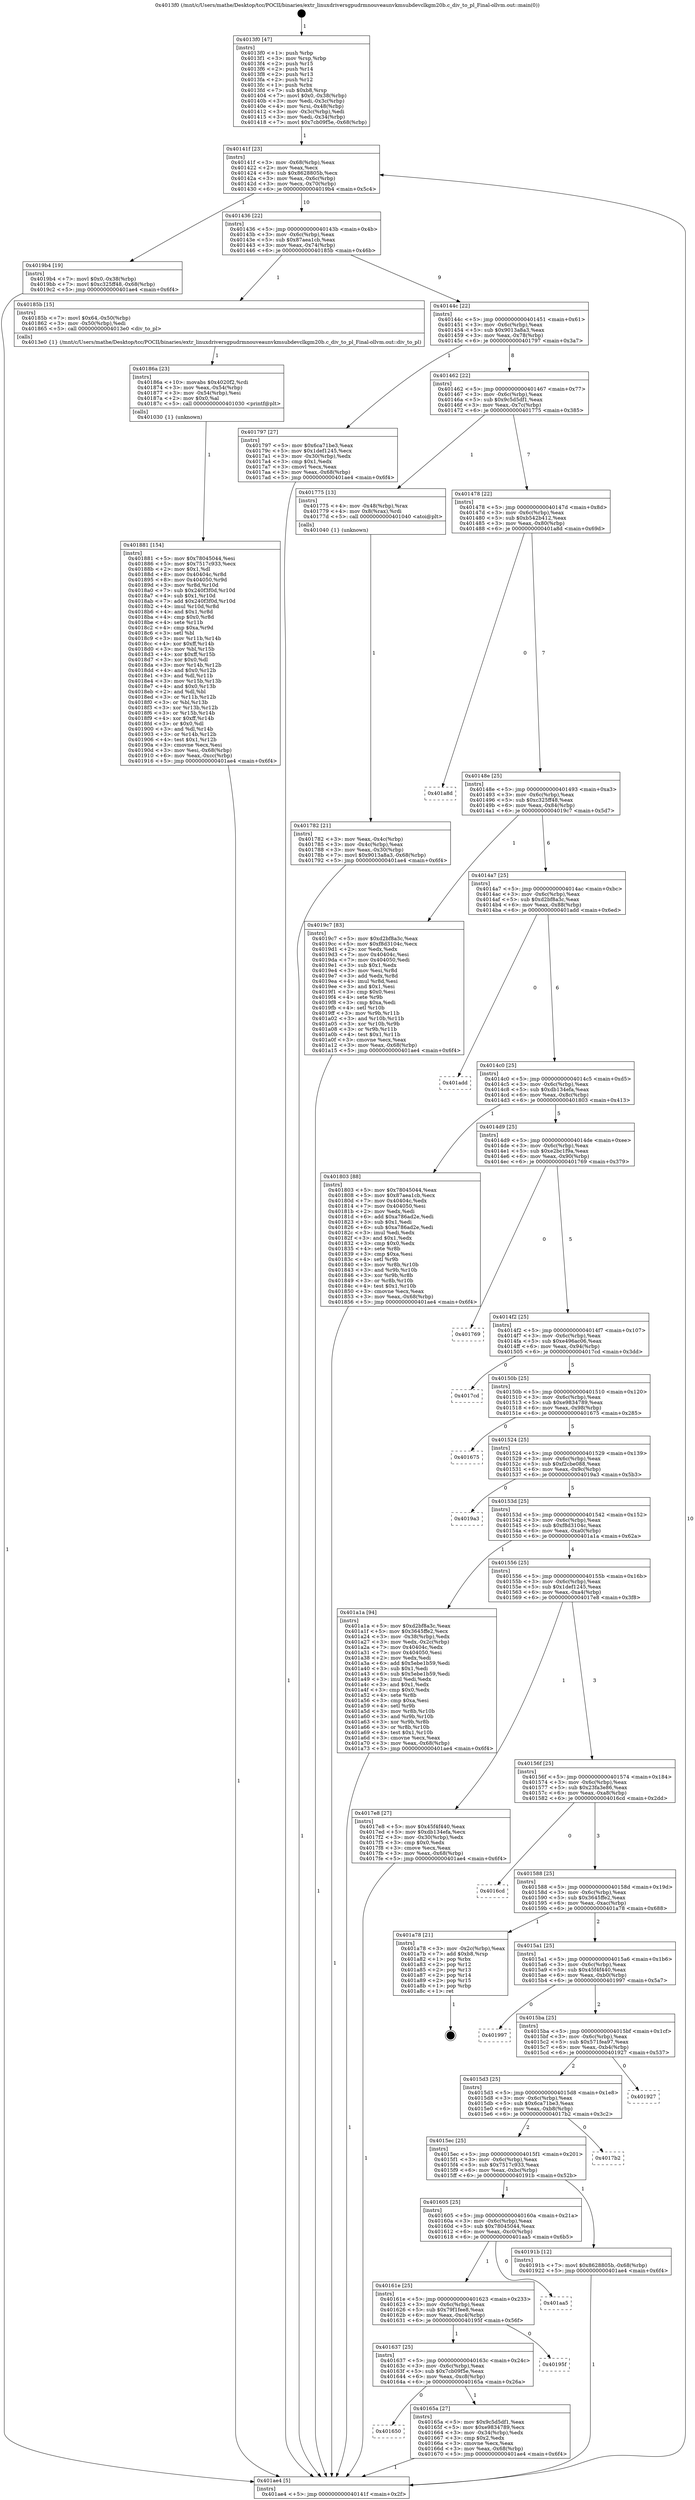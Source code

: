 digraph "0x4013f0" {
  label = "0x4013f0 (/mnt/c/Users/mathe/Desktop/tcc/POCII/binaries/extr_linuxdriversgpudrmnouveaunvkmsubdevclkgm20b.c_div_to_pl_Final-ollvm.out::main(0))"
  labelloc = "t"
  node[shape=record]

  Entry [label="",width=0.3,height=0.3,shape=circle,fillcolor=black,style=filled]
  "0x40141f" [label="{
     0x40141f [23]\l
     | [instrs]\l
     &nbsp;&nbsp;0x40141f \<+3\>: mov -0x68(%rbp),%eax\l
     &nbsp;&nbsp;0x401422 \<+2\>: mov %eax,%ecx\l
     &nbsp;&nbsp;0x401424 \<+6\>: sub $0x8628805b,%ecx\l
     &nbsp;&nbsp;0x40142a \<+3\>: mov %eax,-0x6c(%rbp)\l
     &nbsp;&nbsp;0x40142d \<+3\>: mov %ecx,-0x70(%rbp)\l
     &nbsp;&nbsp;0x401430 \<+6\>: je 00000000004019b4 \<main+0x5c4\>\l
  }"]
  "0x4019b4" [label="{
     0x4019b4 [19]\l
     | [instrs]\l
     &nbsp;&nbsp;0x4019b4 \<+7\>: movl $0x0,-0x38(%rbp)\l
     &nbsp;&nbsp;0x4019bb \<+7\>: movl $0xc325ff48,-0x68(%rbp)\l
     &nbsp;&nbsp;0x4019c2 \<+5\>: jmp 0000000000401ae4 \<main+0x6f4\>\l
  }"]
  "0x401436" [label="{
     0x401436 [22]\l
     | [instrs]\l
     &nbsp;&nbsp;0x401436 \<+5\>: jmp 000000000040143b \<main+0x4b\>\l
     &nbsp;&nbsp;0x40143b \<+3\>: mov -0x6c(%rbp),%eax\l
     &nbsp;&nbsp;0x40143e \<+5\>: sub $0x87aea1cb,%eax\l
     &nbsp;&nbsp;0x401443 \<+3\>: mov %eax,-0x74(%rbp)\l
     &nbsp;&nbsp;0x401446 \<+6\>: je 000000000040185b \<main+0x46b\>\l
  }"]
  Exit [label="",width=0.3,height=0.3,shape=circle,fillcolor=black,style=filled,peripheries=2]
  "0x40185b" [label="{
     0x40185b [15]\l
     | [instrs]\l
     &nbsp;&nbsp;0x40185b \<+7\>: movl $0x64,-0x50(%rbp)\l
     &nbsp;&nbsp;0x401862 \<+3\>: mov -0x50(%rbp),%edi\l
     &nbsp;&nbsp;0x401865 \<+5\>: call 00000000004013e0 \<div_to_pl\>\l
     | [calls]\l
     &nbsp;&nbsp;0x4013e0 \{1\} (/mnt/c/Users/mathe/Desktop/tcc/POCII/binaries/extr_linuxdriversgpudrmnouveaunvkmsubdevclkgm20b.c_div_to_pl_Final-ollvm.out::div_to_pl)\l
  }"]
  "0x40144c" [label="{
     0x40144c [22]\l
     | [instrs]\l
     &nbsp;&nbsp;0x40144c \<+5\>: jmp 0000000000401451 \<main+0x61\>\l
     &nbsp;&nbsp;0x401451 \<+3\>: mov -0x6c(%rbp),%eax\l
     &nbsp;&nbsp;0x401454 \<+5\>: sub $0x9013a8a3,%eax\l
     &nbsp;&nbsp;0x401459 \<+3\>: mov %eax,-0x78(%rbp)\l
     &nbsp;&nbsp;0x40145c \<+6\>: je 0000000000401797 \<main+0x3a7\>\l
  }"]
  "0x401881" [label="{
     0x401881 [154]\l
     | [instrs]\l
     &nbsp;&nbsp;0x401881 \<+5\>: mov $0x78045044,%esi\l
     &nbsp;&nbsp;0x401886 \<+5\>: mov $0x7517c933,%ecx\l
     &nbsp;&nbsp;0x40188b \<+2\>: mov $0x1,%dl\l
     &nbsp;&nbsp;0x40188d \<+8\>: mov 0x40404c,%r8d\l
     &nbsp;&nbsp;0x401895 \<+8\>: mov 0x404050,%r9d\l
     &nbsp;&nbsp;0x40189d \<+3\>: mov %r8d,%r10d\l
     &nbsp;&nbsp;0x4018a0 \<+7\>: sub $0x240f3f0d,%r10d\l
     &nbsp;&nbsp;0x4018a7 \<+4\>: sub $0x1,%r10d\l
     &nbsp;&nbsp;0x4018ab \<+7\>: add $0x240f3f0d,%r10d\l
     &nbsp;&nbsp;0x4018b2 \<+4\>: imul %r10d,%r8d\l
     &nbsp;&nbsp;0x4018b6 \<+4\>: and $0x1,%r8d\l
     &nbsp;&nbsp;0x4018ba \<+4\>: cmp $0x0,%r8d\l
     &nbsp;&nbsp;0x4018be \<+4\>: sete %r11b\l
     &nbsp;&nbsp;0x4018c2 \<+4\>: cmp $0xa,%r9d\l
     &nbsp;&nbsp;0x4018c6 \<+3\>: setl %bl\l
     &nbsp;&nbsp;0x4018c9 \<+3\>: mov %r11b,%r14b\l
     &nbsp;&nbsp;0x4018cc \<+4\>: xor $0xff,%r14b\l
     &nbsp;&nbsp;0x4018d0 \<+3\>: mov %bl,%r15b\l
     &nbsp;&nbsp;0x4018d3 \<+4\>: xor $0xff,%r15b\l
     &nbsp;&nbsp;0x4018d7 \<+3\>: xor $0x0,%dl\l
     &nbsp;&nbsp;0x4018da \<+3\>: mov %r14b,%r12b\l
     &nbsp;&nbsp;0x4018dd \<+4\>: and $0x0,%r12b\l
     &nbsp;&nbsp;0x4018e1 \<+3\>: and %dl,%r11b\l
     &nbsp;&nbsp;0x4018e4 \<+3\>: mov %r15b,%r13b\l
     &nbsp;&nbsp;0x4018e7 \<+4\>: and $0x0,%r13b\l
     &nbsp;&nbsp;0x4018eb \<+2\>: and %dl,%bl\l
     &nbsp;&nbsp;0x4018ed \<+3\>: or %r11b,%r12b\l
     &nbsp;&nbsp;0x4018f0 \<+3\>: or %bl,%r13b\l
     &nbsp;&nbsp;0x4018f3 \<+3\>: xor %r13b,%r12b\l
     &nbsp;&nbsp;0x4018f6 \<+3\>: or %r15b,%r14b\l
     &nbsp;&nbsp;0x4018f9 \<+4\>: xor $0xff,%r14b\l
     &nbsp;&nbsp;0x4018fd \<+3\>: or $0x0,%dl\l
     &nbsp;&nbsp;0x401900 \<+3\>: and %dl,%r14b\l
     &nbsp;&nbsp;0x401903 \<+3\>: or %r14b,%r12b\l
     &nbsp;&nbsp;0x401906 \<+4\>: test $0x1,%r12b\l
     &nbsp;&nbsp;0x40190a \<+3\>: cmovne %ecx,%esi\l
     &nbsp;&nbsp;0x40190d \<+3\>: mov %esi,-0x68(%rbp)\l
     &nbsp;&nbsp;0x401910 \<+6\>: mov %eax,-0xcc(%rbp)\l
     &nbsp;&nbsp;0x401916 \<+5\>: jmp 0000000000401ae4 \<main+0x6f4\>\l
  }"]
  "0x401797" [label="{
     0x401797 [27]\l
     | [instrs]\l
     &nbsp;&nbsp;0x401797 \<+5\>: mov $0x6ca71be3,%eax\l
     &nbsp;&nbsp;0x40179c \<+5\>: mov $0x1def1245,%ecx\l
     &nbsp;&nbsp;0x4017a1 \<+3\>: mov -0x30(%rbp),%edx\l
     &nbsp;&nbsp;0x4017a4 \<+3\>: cmp $0x1,%edx\l
     &nbsp;&nbsp;0x4017a7 \<+3\>: cmovl %ecx,%eax\l
     &nbsp;&nbsp;0x4017aa \<+3\>: mov %eax,-0x68(%rbp)\l
     &nbsp;&nbsp;0x4017ad \<+5\>: jmp 0000000000401ae4 \<main+0x6f4\>\l
  }"]
  "0x401462" [label="{
     0x401462 [22]\l
     | [instrs]\l
     &nbsp;&nbsp;0x401462 \<+5\>: jmp 0000000000401467 \<main+0x77\>\l
     &nbsp;&nbsp;0x401467 \<+3\>: mov -0x6c(%rbp),%eax\l
     &nbsp;&nbsp;0x40146a \<+5\>: sub $0x9c5d5df1,%eax\l
     &nbsp;&nbsp;0x40146f \<+3\>: mov %eax,-0x7c(%rbp)\l
     &nbsp;&nbsp;0x401472 \<+6\>: je 0000000000401775 \<main+0x385\>\l
  }"]
  "0x40186a" [label="{
     0x40186a [23]\l
     | [instrs]\l
     &nbsp;&nbsp;0x40186a \<+10\>: movabs $0x4020f2,%rdi\l
     &nbsp;&nbsp;0x401874 \<+3\>: mov %eax,-0x54(%rbp)\l
     &nbsp;&nbsp;0x401877 \<+3\>: mov -0x54(%rbp),%esi\l
     &nbsp;&nbsp;0x40187a \<+2\>: mov $0x0,%al\l
     &nbsp;&nbsp;0x40187c \<+5\>: call 0000000000401030 \<printf@plt\>\l
     | [calls]\l
     &nbsp;&nbsp;0x401030 \{1\} (unknown)\l
  }"]
  "0x401775" [label="{
     0x401775 [13]\l
     | [instrs]\l
     &nbsp;&nbsp;0x401775 \<+4\>: mov -0x48(%rbp),%rax\l
     &nbsp;&nbsp;0x401779 \<+4\>: mov 0x8(%rax),%rdi\l
     &nbsp;&nbsp;0x40177d \<+5\>: call 0000000000401040 \<atoi@plt\>\l
     | [calls]\l
     &nbsp;&nbsp;0x401040 \{1\} (unknown)\l
  }"]
  "0x401478" [label="{
     0x401478 [22]\l
     | [instrs]\l
     &nbsp;&nbsp;0x401478 \<+5\>: jmp 000000000040147d \<main+0x8d\>\l
     &nbsp;&nbsp;0x40147d \<+3\>: mov -0x6c(%rbp),%eax\l
     &nbsp;&nbsp;0x401480 \<+5\>: sub $0xb542b412,%eax\l
     &nbsp;&nbsp;0x401485 \<+3\>: mov %eax,-0x80(%rbp)\l
     &nbsp;&nbsp;0x401488 \<+6\>: je 0000000000401a8d \<main+0x69d\>\l
  }"]
  "0x401782" [label="{
     0x401782 [21]\l
     | [instrs]\l
     &nbsp;&nbsp;0x401782 \<+3\>: mov %eax,-0x4c(%rbp)\l
     &nbsp;&nbsp;0x401785 \<+3\>: mov -0x4c(%rbp),%eax\l
     &nbsp;&nbsp;0x401788 \<+3\>: mov %eax,-0x30(%rbp)\l
     &nbsp;&nbsp;0x40178b \<+7\>: movl $0x9013a8a3,-0x68(%rbp)\l
     &nbsp;&nbsp;0x401792 \<+5\>: jmp 0000000000401ae4 \<main+0x6f4\>\l
  }"]
  "0x401a8d" [label="{
     0x401a8d\l
  }", style=dashed]
  "0x40148e" [label="{
     0x40148e [25]\l
     | [instrs]\l
     &nbsp;&nbsp;0x40148e \<+5\>: jmp 0000000000401493 \<main+0xa3\>\l
     &nbsp;&nbsp;0x401493 \<+3\>: mov -0x6c(%rbp),%eax\l
     &nbsp;&nbsp;0x401496 \<+5\>: sub $0xc325ff48,%eax\l
     &nbsp;&nbsp;0x40149b \<+6\>: mov %eax,-0x84(%rbp)\l
     &nbsp;&nbsp;0x4014a1 \<+6\>: je 00000000004019c7 \<main+0x5d7\>\l
  }"]
  "0x4013f0" [label="{
     0x4013f0 [47]\l
     | [instrs]\l
     &nbsp;&nbsp;0x4013f0 \<+1\>: push %rbp\l
     &nbsp;&nbsp;0x4013f1 \<+3\>: mov %rsp,%rbp\l
     &nbsp;&nbsp;0x4013f4 \<+2\>: push %r15\l
     &nbsp;&nbsp;0x4013f6 \<+2\>: push %r14\l
     &nbsp;&nbsp;0x4013f8 \<+2\>: push %r13\l
     &nbsp;&nbsp;0x4013fa \<+2\>: push %r12\l
     &nbsp;&nbsp;0x4013fc \<+1\>: push %rbx\l
     &nbsp;&nbsp;0x4013fd \<+7\>: sub $0xb8,%rsp\l
     &nbsp;&nbsp;0x401404 \<+7\>: movl $0x0,-0x38(%rbp)\l
     &nbsp;&nbsp;0x40140b \<+3\>: mov %edi,-0x3c(%rbp)\l
     &nbsp;&nbsp;0x40140e \<+4\>: mov %rsi,-0x48(%rbp)\l
     &nbsp;&nbsp;0x401412 \<+3\>: mov -0x3c(%rbp),%edi\l
     &nbsp;&nbsp;0x401415 \<+3\>: mov %edi,-0x34(%rbp)\l
     &nbsp;&nbsp;0x401418 \<+7\>: movl $0x7cb09f5e,-0x68(%rbp)\l
  }"]
  "0x4019c7" [label="{
     0x4019c7 [83]\l
     | [instrs]\l
     &nbsp;&nbsp;0x4019c7 \<+5\>: mov $0xd2bf8a3c,%eax\l
     &nbsp;&nbsp;0x4019cc \<+5\>: mov $0xf8d3104c,%ecx\l
     &nbsp;&nbsp;0x4019d1 \<+2\>: xor %edx,%edx\l
     &nbsp;&nbsp;0x4019d3 \<+7\>: mov 0x40404c,%esi\l
     &nbsp;&nbsp;0x4019da \<+7\>: mov 0x404050,%edi\l
     &nbsp;&nbsp;0x4019e1 \<+3\>: sub $0x1,%edx\l
     &nbsp;&nbsp;0x4019e4 \<+3\>: mov %esi,%r8d\l
     &nbsp;&nbsp;0x4019e7 \<+3\>: add %edx,%r8d\l
     &nbsp;&nbsp;0x4019ea \<+4\>: imul %r8d,%esi\l
     &nbsp;&nbsp;0x4019ee \<+3\>: and $0x1,%esi\l
     &nbsp;&nbsp;0x4019f1 \<+3\>: cmp $0x0,%esi\l
     &nbsp;&nbsp;0x4019f4 \<+4\>: sete %r9b\l
     &nbsp;&nbsp;0x4019f8 \<+3\>: cmp $0xa,%edi\l
     &nbsp;&nbsp;0x4019fb \<+4\>: setl %r10b\l
     &nbsp;&nbsp;0x4019ff \<+3\>: mov %r9b,%r11b\l
     &nbsp;&nbsp;0x401a02 \<+3\>: and %r10b,%r11b\l
     &nbsp;&nbsp;0x401a05 \<+3\>: xor %r10b,%r9b\l
     &nbsp;&nbsp;0x401a08 \<+3\>: or %r9b,%r11b\l
     &nbsp;&nbsp;0x401a0b \<+4\>: test $0x1,%r11b\l
     &nbsp;&nbsp;0x401a0f \<+3\>: cmovne %ecx,%eax\l
     &nbsp;&nbsp;0x401a12 \<+3\>: mov %eax,-0x68(%rbp)\l
     &nbsp;&nbsp;0x401a15 \<+5\>: jmp 0000000000401ae4 \<main+0x6f4\>\l
  }"]
  "0x4014a7" [label="{
     0x4014a7 [25]\l
     | [instrs]\l
     &nbsp;&nbsp;0x4014a7 \<+5\>: jmp 00000000004014ac \<main+0xbc\>\l
     &nbsp;&nbsp;0x4014ac \<+3\>: mov -0x6c(%rbp),%eax\l
     &nbsp;&nbsp;0x4014af \<+5\>: sub $0xd2bf8a3c,%eax\l
     &nbsp;&nbsp;0x4014b4 \<+6\>: mov %eax,-0x88(%rbp)\l
     &nbsp;&nbsp;0x4014ba \<+6\>: je 0000000000401add \<main+0x6ed\>\l
  }"]
  "0x401ae4" [label="{
     0x401ae4 [5]\l
     | [instrs]\l
     &nbsp;&nbsp;0x401ae4 \<+5\>: jmp 000000000040141f \<main+0x2f\>\l
  }"]
  "0x401add" [label="{
     0x401add\l
  }", style=dashed]
  "0x4014c0" [label="{
     0x4014c0 [25]\l
     | [instrs]\l
     &nbsp;&nbsp;0x4014c0 \<+5\>: jmp 00000000004014c5 \<main+0xd5\>\l
     &nbsp;&nbsp;0x4014c5 \<+3\>: mov -0x6c(%rbp),%eax\l
     &nbsp;&nbsp;0x4014c8 \<+5\>: sub $0xdb134efa,%eax\l
     &nbsp;&nbsp;0x4014cd \<+6\>: mov %eax,-0x8c(%rbp)\l
     &nbsp;&nbsp;0x4014d3 \<+6\>: je 0000000000401803 \<main+0x413\>\l
  }"]
  "0x401650" [label="{
     0x401650\l
  }", style=dashed]
  "0x401803" [label="{
     0x401803 [88]\l
     | [instrs]\l
     &nbsp;&nbsp;0x401803 \<+5\>: mov $0x78045044,%eax\l
     &nbsp;&nbsp;0x401808 \<+5\>: mov $0x87aea1cb,%ecx\l
     &nbsp;&nbsp;0x40180d \<+7\>: mov 0x40404c,%edx\l
     &nbsp;&nbsp;0x401814 \<+7\>: mov 0x404050,%esi\l
     &nbsp;&nbsp;0x40181b \<+2\>: mov %edx,%edi\l
     &nbsp;&nbsp;0x40181d \<+6\>: add $0xa786ad2e,%edi\l
     &nbsp;&nbsp;0x401823 \<+3\>: sub $0x1,%edi\l
     &nbsp;&nbsp;0x401826 \<+6\>: sub $0xa786ad2e,%edi\l
     &nbsp;&nbsp;0x40182c \<+3\>: imul %edi,%edx\l
     &nbsp;&nbsp;0x40182f \<+3\>: and $0x1,%edx\l
     &nbsp;&nbsp;0x401832 \<+3\>: cmp $0x0,%edx\l
     &nbsp;&nbsp;0x401835 \<+4\>: sete %r8b\l
     &nbsp;&nbsp;0x401839 \<+3\>: cmp $0xa,%esi\l
     &nbsp;&nbsp;0x40183c \<+4\>: setl %r9b\l
     &nbsp;&nbsp;0x401840 \<+3\>: mov %r8b,%r10b\l
     &nbsp;&nbsp;0x401843 \<+3\>: and %r9b,%r10b\l
     &nbsp;&nbsp;0x401846 \<+3\>: xor %r9b,%r8b\l
     &nbsp;&nbsp;0x401849 \<+3\>: or %r8b,%r10b\l
     &nbsp;&nbsp;0x40184c \<+4\>: test $0x1,%r10b\l
     &nbsp;&nbsp;0x401850 \<+3\>: cmovne %ecx,%eax\l
     &nbsp;&nbsp;0x401853 \<+3\>: mov %eax,-0x68(%rbp)\l
     &nbsp;&nbsp;0x401856 \<+5\>: jmp 0000000000401ae4 \<main+0x6f4\>\l
  }"]
  "0x4014d9" [label="{
     0x4014d9 [25]\l
     | [instrs]\l
     &nbsp;&nbsp;0x4014d9 \<+5\>: jmp 00000000004014de \<main+0xee\>\l
     &nbsp;&nbsp;0x4014de \<+3\>: mov -0x6c(%rbp),%eax\l
     &nbsp;&nbsp;0x4014e1 \<+5\>: sub $0xe2bc1f9a,%eax\l
     &nbsp;&nbsp;0x4014e6 \<+6\>: mov %eax,-0x90(%rbp)\l
     &nbsp;&nbsp;0x4014ec \<+6\>: je 0000000000401769 \<main+0x379\>\l
  }"]
  "0x40165a" [label="{
     0x40165a [27]\l
     | [instrs]\l
     &nbsp;&nbsp;0x40165a \<+5\>: mov $0x9c5d5df1,%eax\l
     &nbsp;&nbsp;0x40165f \<+5\>: mov $0xe9834789,%ecx\l
     &nbsp;&nbsp;0x401664 \<+3\>: mov -0x34(%rbp),%edx\l
     &nbsp;&nbsp;0x401667 \<+3\>: cmp $0x2,%edx\l
     &nbsp;&nbsp;0x40166a \<+3\>: cmovne %ecx,%eax\l
     &nbsp;&nbsp;0x40166d \<+3\>: mov %eax,-0x68(%rbp)\l
     &nbsp;&nbsp;0x401670 \<+5\>: jmp 0000000000401ae4 \<main+0x6f4\>\l
  }"]
  "0x401769" [label="{
     0x401769\l
  }", style=dashed]
  "0x4014f2" [label="{
     0x4014f2 [25]\l
     | [instrs]\l
     &nbsp;&nbsp;0x4014f2 \<+5\>: jmp 00000000004014f7 \<main+0x107\>\l
     &nbsp;&nbsp;0x4014f7 \<+3\>: mov -0x6c(%rbp),%eax\l
     &nbsp;&nbsp;0x4014fa \<+5\>: sub $0xe496ac06,%eax\l
     &nbsp;&nbsp;0x4014ff \<+6\>: mov %eax,-0x94(%rbp)\l
     &nbsp;&nbsp;0x401505 \<+6\>: je 00000000004017cd \<main+0x3dd\>\l
  }"]
  "0x401637" [label="{
     0x401637 [25]\l
     | [instrs]\l
     &nbsp;&nbsp;0x401637 \<+5\>: jmp 000000000040163c \<main+0x24c\>\l
     &nbsp;&nbsp;0x40163c \<+3\>: mov -0x6c(%rbp),%eax\l
     &nbsp;&nbsp;0x40163f \<+5\>: sub $0x7cb09f5e,%eax\l
     &nbsp;&nbsp;0x401644 \<+6\>: mov %eax,-0xc8(%rbp)\l
     &nbsp;&nbsp;0x40164a \<+6\>: je 000000000040165a \<main+0x26a\>\l
  }"]
  "0x4017cd" [label="{
     0x4017cd\l
  }", style=dashed]
  "0x40150b" [label="{
     0x40150b [25]\l
     | [instrs]\l
     &nbsp;&nbsp;0x40150b \<+5\>: jmp 0000000000401510 \<main+0x120\>\l
     &nbsp;&nbsp;0x401510 \<+3\>: mov -0x6c(%rbp),%eax\l
     &nbsp;&nbsp;0x401513 \<+5\>: sub $0xe9834789,%eax\l
     &nbsp;&nbsp;0x401518 \<+6\>: mov %eax,-0x98(%rbp)\l
     &nbsp;&nbsp;0x40151e \<+6\>: je 0000000000401675 \<main+0x285\>\l
  }"]
  "0x40195f" [label="{
     0x40195f\l
  }", style=dashed]
  "0x401675" [label="{
     0x401675\l
  }", style=dashed]
  "0x401524" [label="{
     0x401524 [25]\l
     | [instrs]\l
     &nbsp;&nbsp;0x401524 \<+5\>: jmp 0000000000401529 \<main+0x139\>\l
     &nbsp;&nbsp;0x401529 \<+3\>: mov -0x6c(%rbp),%eax\l
     &nbsp;&nbsp;0x40152c \<+5\>: sub $0xf2cbe088,%eax\l
     &nbsp;&nbsp;0x401531 \<+6\>: mov %eax,-0x9c(%rbp)\l
     &nbsp;&nbsp;0x401537 \<+6\>: je 00000000004019a3 \<main+0x5b3\>\l
  }"]
  "0x40161e" [label="{
     0x40161e [25]\l
     | [instrs]\l
     &nbsp;&nbsp;0x40161e \<+5\>: jmp 0000000000401623 \<main+0x233\>\l
     &nbsp;&nbsp;0x401623 \<+3\>: mov -0x6c(%rbp),%eax\l
     &nbsp;&nbsp;0x401626 \<+5\>: sub $0x79f1fee8,%eax\l
     &nbsp;&nbsp;0x40162b \<+6\>: mov %eax,-0xc4(%rbp)\l
     &nbsp;&nbsp;0x401631 \<+6\>: je 000000000040195f \<main+0x56f\>\l
  }"]
  "0x4019a3" [label="{
     0x4019a3\l
  }", style=dashed]
  "0x40153d" [label="{
     0x40153d [25]\l
     | [instrs]\l
     &nbsp;&nbsp;0x40153d \<+5\>: jmp 0000000000401542 \<main+0x152\>\l
     &nbsp;&nbsp;0x401542 \<+3\>: mov -0x6c(%rbp),%eax\l
     &nbsp;&nbsp;0x401545 \<+5\>: sub $0xf8d3104c,%eax\l
     &nbsp;&nbsp;0x40154a \<+6\>: mov %eax,-0xa0(%rbp)\l
     &nbsp;&nbsp;0x401550 \<+6\>: je 0000000000401a1a \<main+0x62a\>\l
  }"]
  "0x401aa5" [label="{
     0x401aa5\l
  }", style=dashed]
  "0x401a1a" [label="{
     0x401a1a [94]\l
     | [instrs]\l
     &nbsp;&nbsp;0x401a1a \<+5\>: mov $0xd2bf8a3c,%eax\l
     &nbsp;&nbsp;0x401a1f \<+5\>: mov $0x3645ffe2,%ecx\l
     &nbsp;&nbsp;0x401a24 \<+3\>: mov -0x38(%rbp),%edx\l
     &nbsp;&nbsp;0x401a27 \<+3\>: mov %edx,-0x2c(%rbp)\l
     &nbsp;&nbsp;0x401a2a \<+7\>: mov 0x40404c,%edx\l
     &nbsp;&nbsp;0x401a31 \<+7\>: mov 0x404050,%esi\l
     &nbsp;&nbsp;0x401a38 \<+2\>: mov %edx,%edi\l
     &nbsp;&nbsp;0x401a3a \<+6\>: add $0x5ebe1b59,%edi\l
     &nbsp;&nbsp;0x401a40 \<+3\>: sub $0x1,%edi\l
     &nbsp;&nbsp;0x401a43 \<+6\>: sub $0x5ebe1b59,%edi\l
     &nbsp;&nbsp;0x401a49 \<+3\>: imul %edi,%edx\l
     &nbsp;&nbsp;0x401a4c \<+3\>: and $0x1,%edx\l
     &nbsp;&nbsp;0x401a4f \<+3\>: cmp $0x0,%edx\l
     &nbsp;&nbsp;0x401a52 \<+4\>: sete %r8b\l
     &nbsp;&nbsp;0x401a56 \<+3\>: cmp $0xa,%esi\l
     &nbsp;&nbsp;0x401a59 \<+4\>: setl %r9b\l
     &nbsp;&nbsp;0x401a5d \<+3\>: mov %r8b,%r10b\l
     &nbsp;&nbsp;0x401a60 \<+3\>: and %r9b,%r10b\l
     &nbsp;&nbsp;0x401a63 \<+3\>: xor %r9b,%r8b\l
     &nbsp;&nbsp;0x401a66 \<+3\>: or %r8b,%r10b\l
     &nbsp;&nbsp;0x401a69 \<+4\>: test $0x1,%r10b\l
     &nbsp;&nbsp;0x401a6d \<+3\>: cmovne %ecx,%eax\l
     &nbsp;&nbsp;0x401a70 \<+3\>: mov %eax,-0x68(%rbp)\l
     &nbsp;&nbsp;0x401a73 \<+5\>: jmp 0000000000401ae4 \<main+0x6f4\>\l
  }"]
  "0x401556" [label="{
     0x401556 [25]\l
     | [instrs]\l
     &nbsp;&nbsp;0x401556 \<+5\>: jmp 000000000040155b \<main+0x16b\>\l
     &nbsp;&nbsp;0x40155b \<+3\>: mov -0x6c(%rbp),%eax\l
     &nbsp;&nbsp;0x40155e \<+5\>: sub $0x1def1245,%eax\l
     &nbsp;&nbsp;0x401563 \<+6\>: mov %eax,-0xa4(%rbp)\l
     &nbsp;&nbsp;0x401569 \<+6\>: je 00000000004017e8 \<main+0x3f8\>\l
  }"]
  "0x401605" [label="{
     0x401605 [25]\l
     | [instrs]\l
     &nbsp;&nbsp;0x401605 \<+5\>: jmp 000000000040160a \<main+0x21a\>\l
     &nbsp;&nbsp;0x40160a \<+3\>: mov -0x6c(%rbp),%eax\l
     &nbsp;&nbsp;0x40160d \<+5\>: sub $0x78045044,%eax\l
     &nbsp;&nbsp;0x401612 \<+6\>: mov %eax,-0xc0(%rbp)\l
     &nbsp;&nbsp;0x401618 \<+6\>: je 0000000000401aa5 \<main+0x6b5\>\l
  }"]
  "0x4017e8" [label="{
     0x4017e8 [27]\l
     | [instrs]\l
     &nbsp;&nbsp;0x4017e8 \<+5\>: mov $0x45f4f440,%eax\l
     &nbsp;&nbsp;0x4017ed \<+5\>: mov $0xdb134efa,%ecx\l
     &nbsp;&nbsp;0x4017f2 \<+3\>: mov -0x30(%rbp),%edx\l
     &nbsp;&nbsp;0x4017f5 \<+3\>: cmp $0x0,%edx\l
     &nbsp;&nbsp;0x4017f8 \<+3\>: cmove %ecx,%eax\l
     &nbsp;&nbsp;0x4017fb \<+3\>: mov %eax,-0x68(%rbp)\l
     &nbsp;&nbsp;0x4017fe \<+5\>: jmp 0000000000401ae4 \<main+0x6f4\>\l
  }"]
  "0x40156f" [label="{
     0x40156f [25]\l
     | [instrs]\l
     &nbsp;&nbsp;0x40156f \<+5\>: jmp 0000000000401574 \<main+0x184\>\l
     &nbsp;&nbsp;0x401574 \<+3\>: mov -0x6c(%rbp),%eax\l
     &nbsp;&nbsp;0x401577 \<+5\>: sub $0x23fa3e86,%eax\l
     &nbsp;&nbsp;0x40157c \<+6\>: mov %eax,-0xa8(%rbp)\l
     &nbsp;&nbsp;0x401582 \<+6\>: je 00000000004016cd \<main+0x2dd\>\l
  }"]
  "0x40191b" [label="{
     0x40191b [12]\l
     | [instrs]\l
     &nbsp;&nbsp;0x40191b \<+7\>: movl $0x8628805b,-0x68(%rbp)\l
     &nbsp;&nbsp;0x401922 \<+5\>: jmp 0000000000401ae4 \<main+0x6f4\>\l
  }"]
  "0x4016cd" [label="{
     0x4016cd\l
  }", style=dashed]
  "0x401588" [label="{
     0x401588 [25]\l
     | [instrs]\l
     &nbsp;&nbsp;0x401588 \<+5\>: jmp 000000000040158d \<main+0x19d\>\l
     &nbsp;&nbsp;0x40158d \<+3\>: mov -0x6c(%rbp),%eax\l
     &nbsp;&nbsp;0x401590 \<+5\>: sub $0x3645ffe2,%eax\l
     &nbsp;&nbsp;0x401595 \<+6\>: mov %eax,-0xac(%rbp)\l
     &nbsp;&nbsp;0x40159b \<+6\>: je 0000000000401a78 \<main+0x688\>\l
  }"]
  "0x4015ec" [label="{
     0x4015ec [25]\l
     | [instrs]\l
     &nbsp;&nbsp;0x4015ec \<+5\>: jmp 00000000004015f1 \<main+0x201\>\l
     &nbsp;&nbsp;0x4015f1 \<+3\>: mov -0x6c(%rbp),%eax\l
     &nbsp;&nbsp;0x4015f4 \<+5\>: sub $0x7517c933,%eax\l
     &nbsp;&nbsp;0x4015f9 \<+6\>: mov %eax,-0xbc(%rbp)\l
     &nbsp;&nbsp;0x4015ff \<+6\>: je 000000000040191b \<main+0x52b\>\l
  }"]
  "0x401a78" [label="{
     0x401a78 [21]\l
     | [instrs]\l
     &nbsp;&nbsp;0x401a78 \<+3\>: mov -0x2c(%rbp),%eax\l
     &nbsp;&nbsp;0x401a7b \<+7\>: add $0xb8,%rsp\l
     &nbsp;&nbsp;0x401a82 \<+1\>: pop %rbx\l
     &nbsp;&nbsp;0x401a83 \<+2\>: pop %r12\l
     &nbsp;&nbsp;0x401a85 \<+2\>: pop %r13\l
     &nbsp;&nbsp;0x401a87 \<+2\>: pop %r14\l
     &nbsp;&nbsp;0x401a89 \<+2\>: pop %r15\l
     &nbsp;&nbsp;0x401a8b \<+1\>: pop %rbp\l
     &nbsp;&nbsp;0x401a8c \<+1\>: ret\l
  }"]
  "0x4015a1" [label="{
     0x4015a1 [25]\l
     | [instrs]\l
     &nbsp;&nbsp;0x4015a1 \<+5\>: jmp 00000000004015a6 \<main+0x1b6\>\l
     &nbsp;&nbsp;0x4015a6 \<+3\>: mov -0x6c(%rbp),%eax\l
     &nbsp;&nbsp;0x4015a9 \<+5\>: sub $0x45f4f440,%eax\l
     &nbsp;&nbsp;0x4015ae \<+6\>: mov %eax,-0xb0(%rbp)\l
     &nbsp;&nbsp;0x4015b4 \<+6\>: je 0000000000401997 \<main+0x5a7\>\l
  }"]
  "0x4017b2" [label="{
     0x4017b2\l
  }", style=dashed]
  "0x401997" [label="{
     0x401997\l
  }", style=dashed]
  "0x4015ba" [label="{
     0x4015ba [25]\l
     | [instrs]\l
     &nbsp;&nbsp;0x4015ba \<+5\>: jmp 00000000004015bf \<main+0x1cf\>\l
     &nbsp;&nbsp;0x4015bf \<+3\>: mov -0x6c(%rbp),%eax\l
     &nbsp;&nbsp;0x4015c2 \<+5\>: sub $0x571fea97,%eax\l
     &nbsp;&nbsp;0x4015c7 \<+6\>: mov %eax,-0xb4(%rbp)\l
     &nbsp;&nbsp;0x4015cd \<+6\>: je 0000000000401927 \<main+0x537\>\l
  }"]
  "0x4015d3" [label="{
     0x4015d3 [25]\l
     | [instrs]\l
     &nbsp;&nbsp;0x4015d3 \<+5\>: jmp 00000000004015d8 \<main+0x1e8\>\l
     &nbsp;&nbsp;0x4015d8 \<+3\>: mov -0x6c(%rbp),%eax\l
     &nbsp;&nbsp;0x4015db \<+5\>: sub $0x6ca71be3,%eax\l
     &nbsp;&nbsp;0x4015e0 \<+6\>: mov %eax,-0xb8(%rbp)\l
     &nbsp;&nbsp;0x4015e6 \<+6\>: je 00000000004017b2 \<main+0x3c2\>\l
  }"]
  "0x401927" [label="{
     0x401927\l
  }", style=dashed]
  Entry -> "0x4013f0" [label=" 1"]
  "0x40141f" -> "0x4019b4" [label=" 1"]
  "0x40141f" -> "0x401436" [label=" 10"]
  "0x401a78" -> Exit [label=" 1"]
  "0x401436" -> "0x40185b" [label=" 1"]
  "0x401436" -> "0x40144c" [label=" 9"]
  "0x401a1a" -> "0x401ae4" [label=" 1"]
  "0x40144c" -> "0x401797" [label=" 1"]
  "0x40144c" -> "0x401462" [label=" 8"]
  "0x4019c7" -> "0x401ae4" [label=" 1"]
  "0x401462" -> "0x401775" [label=" 1"]
  "0x401462" -> "0x401478" [label=" 7"]
  "0x4019b4" -> "0x401ae4" [label=" 1"]
  "0x401478" -> "0x401a8d" [label=" 0"]
  "0x401478" -> "0x40148e" [label=" 7"]
  "0x40191b" -> "0x401ae4" [label=" 1"]
  "0x40148e" -> "0x4019c7" [label=" 1"]
  "0x40148e" -> "0x4014a7" [label=" 6"]
  "0x401881" -> "0x401ae4" [label=" 1"]
  "0x4014a7" -> "0x401add" [label=" 0"]
  "0x4014a7" -> "0x4014c0" [label=" 6"]
  "0x40186a" -> "0x401881" [label=" 1"]
  "0x4014c0" -> "0x401803" [label=" 1"]
  "0x4014c0" -> "0x4014d9" [label=" 5"]
  "0x40185b" -> "0x40186a" [label=" 1"]
  "0x4014d9" -> "0x401769" [label=" 0"]
  "0x4014d9" -> "0x4014f2" [label=" 5"]
  "0x401803" -> "0x401ae4" [label=" 1"]
  "0x4014f2" -> "0x4017cd" [label=" 0"]
  "0x4014f2" -> "0x40150b" [label=" 5"]
  "0x401797" -> "0x401ae4" [label=" 1"]
  "0x40150b" -> "0x401675" [label=" 0"]
  "0x40150b" -> "0x401524" [label=" 5"]
  "0x401782" -> "0x401ae4" [label=" 1"]
  "0x401524" -> "0x4019a3" [label=" 0"]
  "0x401524" -> "0x40153d" [label=" 5"]
  "0x401ae4" -> "0x40141f" [label=" 10"]
  "0x40153d" -> "0x401a1a" [label=" 1"]
  "0x40153d" -> "0x401556" [label=" 4"]
  "0x4013f0" -> "0x40141f" [label=" 1"]
  "0x401556" -> "0x4017e8" [label=" 1"]
  "0x401556" -> "0x40156f" [label=" 3"]
  "0x401637" -> "0x401650" [label=" 0"]
  "0x40156f" -> "0x4016cd" [label=" 0"]
  "0x40156f" -> "0x401588" [label=" 3"]
  "0x401637" -> "0x40165a" [label=" 1"]
  "0x401588" -> "0x401a78" [label=" 1"]
  "0x401588" -> "0x4015a1" [label=" 2"]
  "0x40161e" -> "0x401637" [label=" 1"]
  "0x4015a1" -> "0x401997" [label=" 0"]
  "0x4015a1" -> "0x4015ba" [label=" 2"]
  "0x40161e" -> "0x40195f" [label=" 0"]
  "0x4015ba" -> "0x401927" [label=" 0"]
  "0x4015ba" -> "0x4015d3" [label=" 2"]
  "0x401775" -> "0x401782" [label=" 1"]
  "0x4015d3" -> "0x4017b2" [label=" 0"]
  "0x4015d3" -> "0x4015ec" [label=" 2"]
  "0x4017e8" -> "0x401ae4" [label=" 1"]
  "0x4015ec" -> "0x40191b" [label=" 1"]
  "0x4015ec" -> "0x401605" [label=" 1"]
  "0x40165a" -> "0x401ae4" [label=" 1"]
  "0x401605" -> "0x401aa5" [label=" 0"]
  "0x401605" -> "0x40161e" [label=" 1"]
}
